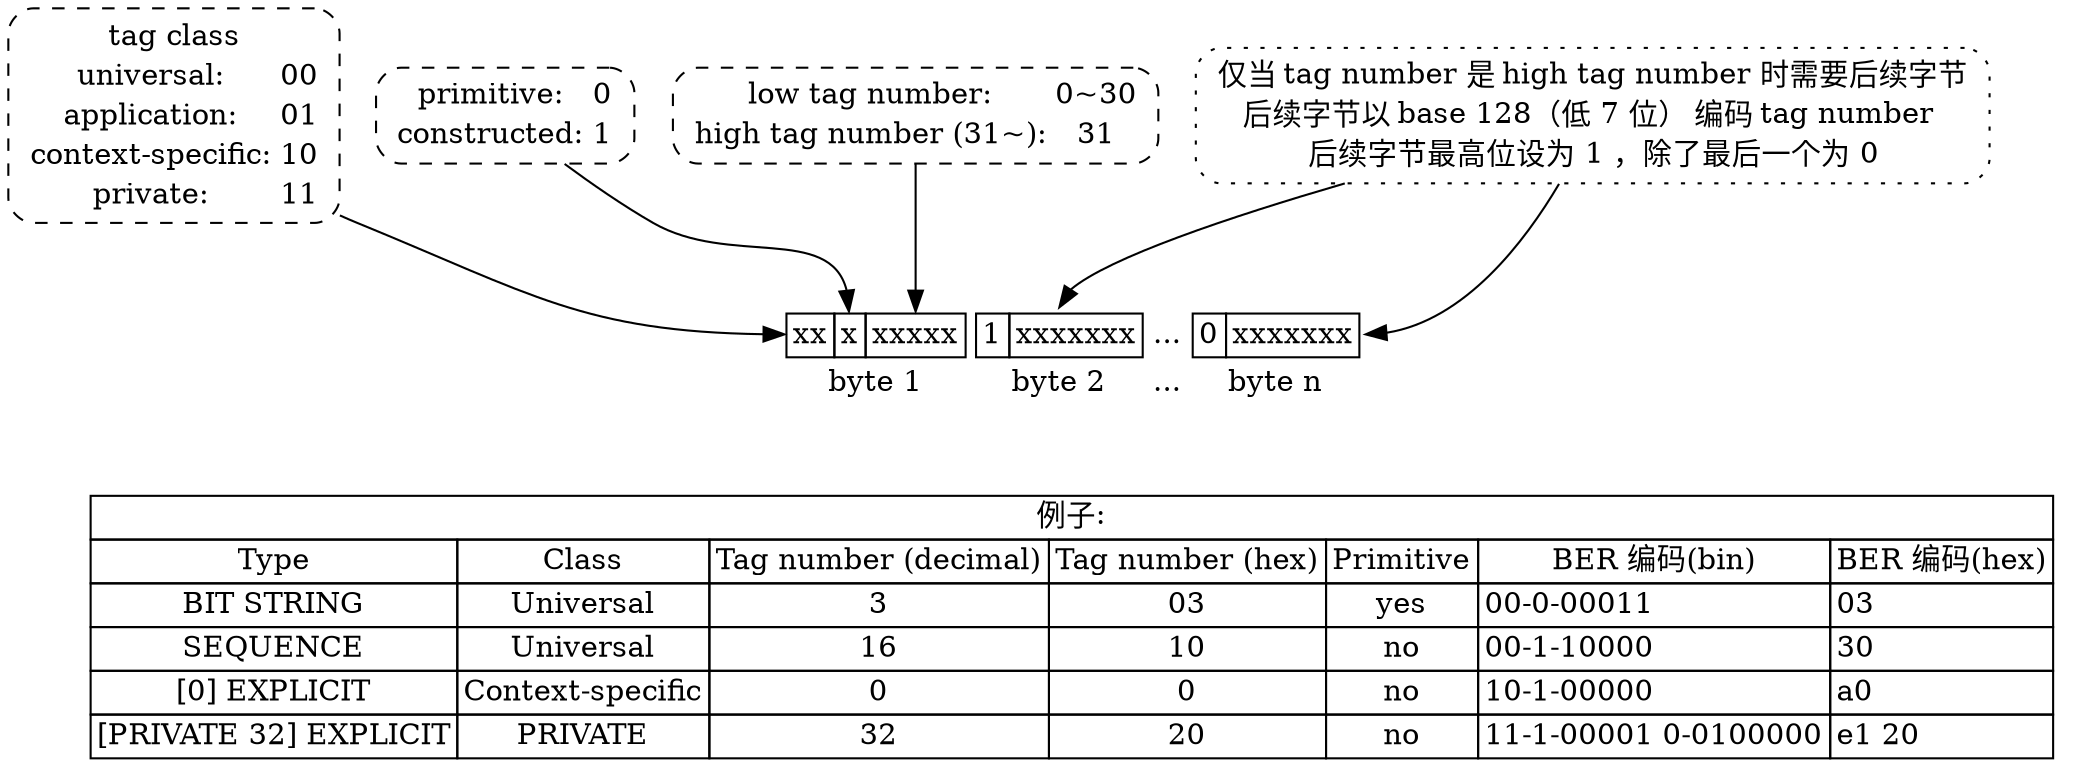 digraph {

    graph [rankdir="TB"];

    node [style="rounded,dashed", shape="box"];

    class [label=<
        <table border="0" cellborder="0" cellspacing="0">
            <tr><td colspan="2">tag class</td></tr>
            <tr><td>universal:</td><td>00</td></tr>
            <tr><td>application:</td><td>01</td></tr>
            <tr><td>context-specific:</td><td>10</td></tr>
            <tr><td>private:</td><td>11</td></tr>
        </table>
    >];

    tag_kind [label=<
        <table border="0" cellborder="0" cellspacing="0">
            <tr><td>primitive:</td><td>0</td></tr>
            <tr><td>constructed:</td><td>1</td></tr>
        </table>
    >];

    tag_number [label=<
        <table border="0" cellborder="0" cellspacing="0">
            <tr><td>low tag number:</td><td>0~30</td></tr>
            <tr><td>high tag number (31~):</td><td>31</td></tr>
        </table>
    >, group="vanguard"];

    high_tag_number [label=<
        <table border="0" cellborder="0" cellspacing="0">
            <tr><td>仅当 tag number 是 high tag number 时需要后续字节</td></tr>
            <tr><td>后续字节以 base 128（低 7 位） 编码 tag number </td></tr>
            <tr><td>后续字节最高位设为 1 ，除了最后一个为 0</td></tr>
        </table>
    >, style="rounded,dotted", shape="box"];

    node [style="solid", shape="none"];

    identifier_octets [label=<
        <table border="0" cellborder="0" cellspacing="1">
            <tr>
                <td>
                    <table border="0" cellborder="1" cellspacing="0">
                        <tr>
                            <td port="byte1bit8_7">xx</td>
                            <td port="byte1bit6">x</td>
                            <td port="byte1bit5_1">xxxxx</td>
                        </tr>
                    </table>
                </td>
                <td port="byte2">
                    <table border="0" cellborder="1" cellspacing="0">
                        <tr>
                            <td>1</td>
                            <td>xxxxxxx</td>
                        </tr>
                    </table>
                </td>
                <td>...</td>
                <td port="byten">
                    <table border="0" cellborder="1" cellspacing="0">
                        <tr>
                            <td>0</td>
                            <td>xxxxxxx</td>
                        </tr>
                    </table>
                </td>
            </tr>
            <tr><td>byte 1</td><td>byte 2</td><td>...</td><td>byte n</td></tr>
        </table>
    >, group="vanguard"];

    examples [label=<
        <table border="0" cellborder="1" cellspacing="0">
            <tr><td colspan="7">例子:</td></tr>
            <tr><td>Type</td><td>Class</td><td>Tag number (decimal)</td><td>Tag number (hex)</td><td>Primitive</td><td>BER 编码(bin)</td><td>BER 编码(hex)</td></tr>
            <tr><td>BIT STRING</td><td>Universal</td><td>3</td><td>03</td><td>yes</td><td align="left">00-0-00011</td><td align="left">03</td></tr>
            <tr><td>SEQUENCE</td><td>Universal</td><td>16</td><td>10</td><td>no</td><td align="left">00-1-10000</td><td align="left">30</td></tr>
            <tr><td>[0] EXPLICIT</td><td>Context-specific</td><td>0</td><td>0</td><td>no</td><td align="left">10-1-00000</td><td align="left">a0</td></tr>
            <tr><td>[PRIVATE 32] EXPLICIT</td><td>PRIVATE</td><td>32</td><td>20</td><td>no</td><td align="left">11-1-00001 0-0100000</td><td align="left">e1 20</td></tr>
        </table>
    >, group="vanguard"];

    class -> identifier_octets:byte1bit8_7;

    tag_kind -> identifier_octets:byte1bit6;

    tag_number -> identifier_octets:byte1bit5_1;

    high_tag_number -> identifier_octets:byte2;

    high_tag_number -> identifier_octets:byten;

    // The dot layout puts nodes on different ranks if there is an edge between them.
    // So put an invisble edge between these two.
    identifier_octets -> examples [style="invis"];

}
